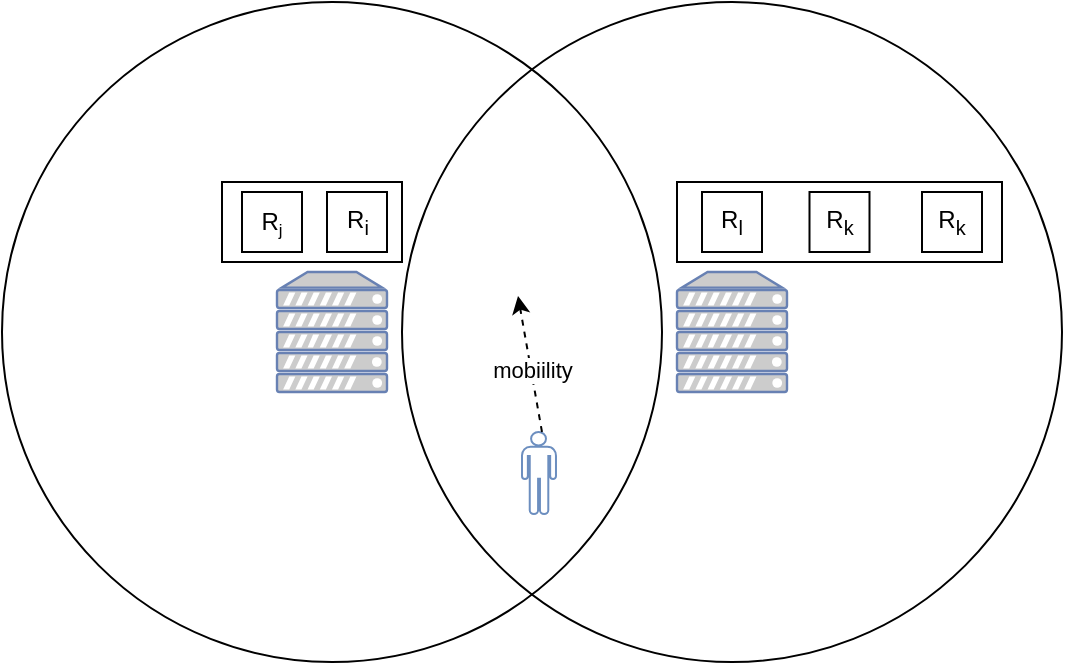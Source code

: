 <mxfile version="22.0.0" type="github">
  <diagram name="第 1 页" id="CeplcZcWKteRM2vLw57B">
    <mxGraphModel dx="2004" dy="795" grid="1" gridSize="10" guides="1" tooltips="1" connect="1" arrows="1" fold="1" page="1" pageScale="1" pageWidth="827" pageHeight="1169" math="0" shadow="0">
      <root>
        <mxCell id="0" />
        <mxCell id="1" parent="0" />
        <mxCell id="4QyUF-N3ruEHvQ-egUOj-3" value="" style="ellipse;whiteSpace=wrap;html=1;aspect=fixed;fillColor=none;" vertex="1" parent="1">
          <mxGeometry x="60" y="370" width="330" height="330" as="geometry" />
        </mxCell>
        <mxCell id="4QyUF-N3ruEHvQ-egUOj-2" value="" style="fontColor=#0066CC;verticalAlign=top;verticalLabelPosition=bottom;labelPosition=center;align=center;html=1;outlineConnect=0;fillColor=#CCCCCC;strokeColor=#6881B3;gradientColor=none;gradientDirection=north;strokeWidth=2;shape=mxgraph.networks.server;" vertex="1" parent="1">
          <mxGeometry x="197.5" y="505" width="55" height="60" as="geometry" />
        </mxCell>
        <mxCell id="4QyUF-N3ruEHvQ-egUOj-7" value="" style="fontColor=#0066CC;verticalAlign=top;verticalLabelPosition=bottom;labelPosition=center;align=center;html=1;outlineConnect=0;fillColor=#CCCCCC;strokeColor=#6881B3;gradientColor=none;gradientDirection=north;strokeWidth=2;shape=mxgraph.networks.server;" vertex="1" parent="1">
          <mxGeometry x="397.5" y="505" width="55" height="60" as="geometry" />
        </mxCell>
        <mxCell id="4QyUF-N3ruEHvQ-egUOj-8" value="" style="ellipse;whiteSpace=wrap;html=1;aspect=fixed;fillColor=none;" vertex="1" parent="1">
          <mxGeometry x="260" y="370" width="330" height="330" as="geometry" />
        </mxCell>
        <mxCell id="4QyUF-N3ruEHvQ-egUOj-9" value="" style="shape=mxgraph.signs.people.man_1;html=1;pointerEvents=1;fillColor=none;strokeColor=#6c8ebf;verticalLabelPosition=bottom;verticalAlign=top;align=center;sketch=0;" vertex="1" parent="1">
          <mxGeometry x="320" y="585" width="17" height="41" as="geometry" />
        </mxCell>
        <mxCell id="4QyUF-N3ruEHvQ-egUOj-11" value="" style="rounded=0;whiteSpace=wrap;html=1;" vertex="1" parent="1">
          <mxGeometry x="170" y="460" width="90" height="40" as="geometry" />
        </mxCell>
        <mxCell id="4QyUF-N3ruEHvQ-egUOj-12" value="" style="rounded=0;whiteSpace=wrap;html=1;" vertex="1" parent="1">
          <mxGeometry x="397.5" y="460" width="162.5" height="40" as="geometry" />
        </mxCell>
        <mxCell id="4QyUF-N3ruEHvQ-egUOj-13" value="R&lt;sub&gt;i&lt;/sub&gt;" style="whiteSpace=wrap;html=1;aspect=fixed;" vertex="1" parent="1">
          <mxGeometry x="222.5" y="465" width="30" height="30" as="geometry" />
        </mxCell>
        <mxCell id="4QyUF-N3ruEHvQ-egUOj-15" value="R&lt;span style=&quot;font-size: 10px;&quot;&gt;&lt;sub&gt;j&lt;/sub&gt;&lt;/span&gt;" style="whiteSpace=wrap;html=1;aspect=fixed;" vertex="1" parent="1">
          <mxGeometry x="180" y="465" width="30" height="30" as="geometry" />
        </mxCell>
        <mxCell id="4QyUF-N3ruEHvQ-egUOj-16" value="R&lt;sub&gt;k&lt;/sub&gt;" style="whiteSpace=wrap;html=1;aspect=fixed;" vertex="1" parent="1">
          <mxGeometry x="520" y="465" width="30" height="30" as="geometry" />
        </mxCell>
        <mxCell id="4QyUF-N3ruEHvQ-egUOj-17" value="R&lt;sub style=&quot;border-color: var(--border-color);&quot;&gt;k&lt;/sub&gt;" style="whiteSpace=wrap;html=1;aspect=fixed;" vertex="1" parent="1">
          <mxGeometry x="463.75" y="465" width="30" height="30" as="geometry" />
        </mxCell>
        <mxCell id="4QyUF-N3ruEHvQ-egUOj-18" value="R&lt;sub style=&quot;border-color: var(--border-color);&quot;&gt;l&lt;/sub&gt;" style="whiteSpace=wrap;html=1;aspect=fixed;" vertex="1" parent="1">
          <mxGeometry x="410" y="465" width="30" height="30" as="geometry" />
        </mxCell>
        <mxCell id="4QyUF-N3ruEHvQ-egUOj-20" value="" style="endArrow=classic;html=1;rounded=0;dashed=1;" edge="1" parent="1">
          <mxGeometry width="50" height="50" relative="1" as="geometry">
            <mxPoint x="330" y="585" as="sourcePoint" />
            <mxPoint x="318" y="517" as="targetPoint" />
          </mxGeometry>
        </mxCell>
        <mxCell id="4QyUF-N3ruEHvQ-egUOj-21" value="mobiility" style="edgeLabel;html=1;align=center;verticalAlign=middle;resizable=0;points=[];" vertex="1" connectable="0" parent="4QyUF-N3ruEHvQ-egUOj-20">
          <mxGeometry x="-0.086" relative="1" as="geometry">
            <mxPoint as="offset" />
          </mxGeometry>
        </mxCell>
      </root>
    </mxGraphModel>
  </diagram>
</mxfile>
